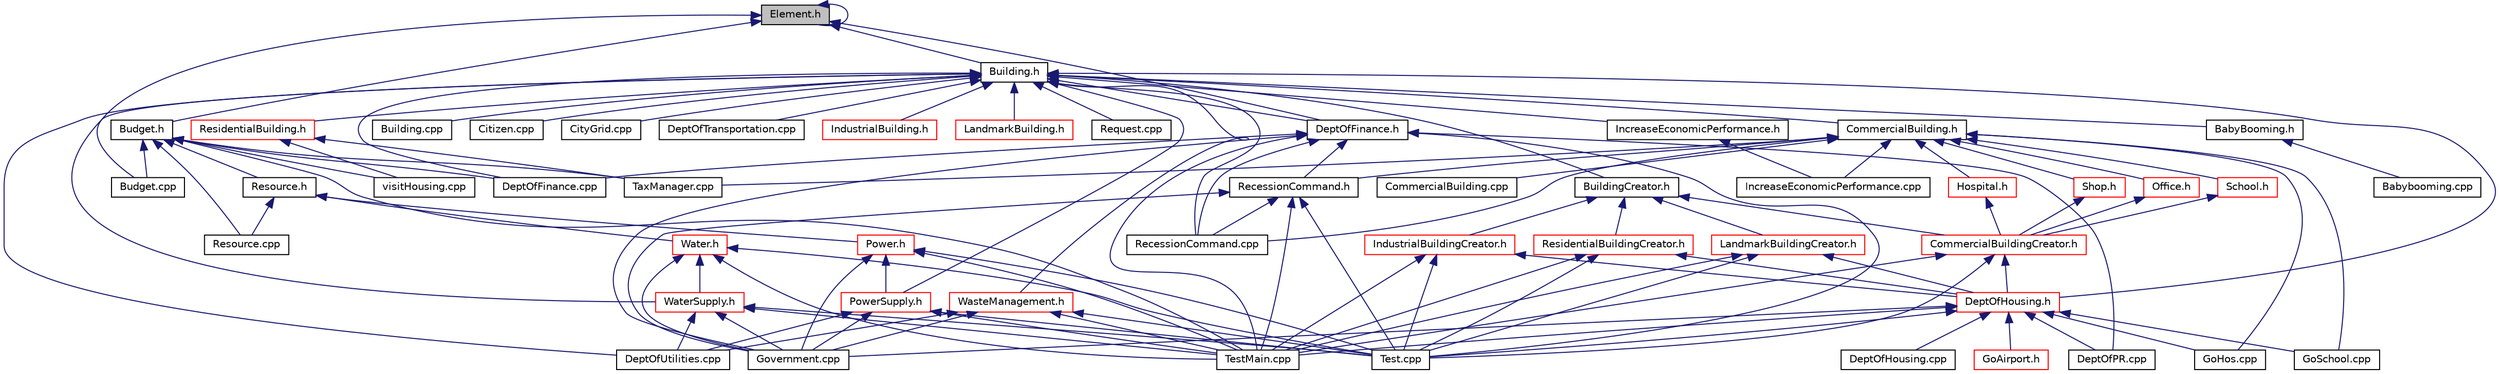digraph "Element.h"
{
 // LATEX_PDF_SIZE
  edge [fontname="Helvetica",fontsize="10",labelfontname="Helvetica",labelfontsize="10"];
  node [fontname="Helvetica",fontsize="10",shape=record];
  Node1 [label="Element.h",height=0.2,width=0.4,color="black", fillcolor="grey75", style="filled", fontcolor="black",tooltip=" "];
  Node1 -> Node2 [dir="back",color="midnightblue",fontsize="10",style="solid",fontname="Helvetica"];
  Node2 [label="Budget.cpp",height=0.2,width=0.4,color="black", fillcolor="white", style="filled",URL="$Budget_8cpp.html",tooltip=" "];
  Node1 -> Node3 [dir="back",color="midnightblue",fontsize="10",style="solid",fontname="Helvetica"];
  Node3 [label="Budget.h",height=0.2,width=0.4,color="black", fillcolor="white", style="filled",URL="$Budget_8h.html",tooltip="Declaration of the Budget class, representing the financial budget for tax and expenditure management..."];
  Node3 -> Node2 [dir="back",color="midnightblue",fontsize="10",style="solid",fontname="Helvetica"];
  Node3 -> Node4 [dir="back",color="midnightblue",fontsize="10",style="solid",fontname="Helvetica"];
  Node4 [label="DeptOfFinance.cpp",height=0.2,width=0.4,color="black", fillcolor="white", style="filled",URL="$DeptOfFinance_8cpp.html",tooltip=" "];
  Node3 -> Node5 [dir="back",color="midnightblue",fontsize="10",style="solid",fontname="Helvetica"];
  Node5 [label="Resource.cpp",height=0.2,width=0.4,color="black", fillcolor="white", style="filled",URL="$Resource_8cpp.html",tooltip=" "];
  Node3 -> Node6 [dir="back",color="midnightblue",fontsize="10",style="solid",fontname="Helvetica"];
  Node6 [label="Resource.h",height=0.2,width=0.4,color="black", fillcolor="white", style="filled",URL="$Resource_8h.html",tooltip="Declaration of the Resource class."];
  Node6 -> Node7 [dir="back",color="midnightblue",fontsize="10",style="solid",fontname="Helvetica"];
  Node7 [label="Power.h",height=0.2,width=0.4,color="red", fillcolor="white", style="filled",URL="$Power_8h.html",tooltip="Declaration of the Power class."];
  Node7 -> Node8 [dir="back",color="midnightblue",fontsize="10",style="solid",fontname="Helvetica"];
  Node8 [label="Government.cpp",height=0.2,width=0.4,color="black", fillcolor="white", style="filled",URL="$Government_8cpp.html",tooltip=" "];
  Node7 -> Node10 [dir="back",color="midnightblue",fontsize="10",style="solid",fontname="Helvetica"];
  Node10 [label="PowerSupply.h",height=0.2,width=0.4,color="red", fillcolor="white", style="filled",URL="$PowerSupply_8h.html",tooltip="Header file for the PowerSupply class, responsible for managing electricity generation and distributi..."];
  Node10 -> Node11 [dir="back",color="midnightblue",fontsize="10",style="solid",fontname="Helvetica"];
  Node11 [label="DeptOfUtilities.cpp",height=0.2,width=0.4,color="black", fillcolor="white", style="filled",URL="$DeptOfUtilities_8cpp.html",tooltip=" "];
  Node10 -> Node8 [dir="back",color="midnightblue",fontsize="10",style="solid",fontname="Helvetica"];
  Node10 -> Node14 [dir="back",color="midnightblue",fontsize="10",style="solid",fontname="Helvetica"];
  Node14 [label="Test.cpp",height=0.2,width=0.4,color="black", fillcolor="white", style="filled",URL="$Test_8cpp.html",tooltip=" "];
  Node10 -> Node15 [dir="back",color="midnightblue",fontsize="10",style="solid",fontname="Helvetica"];
  Node15 [label="TestMain.cpp",height=0.2,width=0.4,color="black", fillcolor="white", style="filled",URL="$TestMain_8cpp.html",tooltip=" "];
  Node7 -> Node14 [dir="back",color="midnightblue",fontsize="10",style="solid",fontname="Helvetica"];
  Node7 -> Node15 [dir="back",color="midnightblue",fontsize="10",style="solid",fontname="Helvetica"];
  Node6 -> Node5 [dir="back",color="midnightblue",fontsize="10",style="solid",fontname="Helvetica"];
  Node6 -> Node16 [dir="back",color="midnightblue",fontsize="10",style="solid",fontname="Helvetica"];
  Node16 [label="Water.h",height=0.2,width=0.4,color="red", fillcolor="white", style="filled",URL="$Water_8h.html",tooltip="Declaration of the Water class."];
  Node16 -> Node8 [dir="back",color="midnightblue",fontsize="10",style="solid",fontname="Helvetica"];
  Node16 -> Node14 [dir="back",color="midnightblue",fontsize="10",style="solid",fontname="Helvetica"];
  Node16 -> Node15 [dir="back",color="midnightblue",fontsize="10",style="solid",fontname="Helvetica"];
  Node16 -> Node18 [dir="back",color="midnightblue",fontsize="10",style="solid",fontname="Helvetica"];
  Node18 [label="WaterSupply.h",height=0.2,width=0.4,color="red", fillcolor="white", style="filled",URL="$WaterSupply_8h.html",tooltip="Header file for the WaterSupply class, responsible for managing water distribution and supply in the ..."];
  Node18 -> Node11 [dir="back",color="midnightblue",fontsize="10",style="solid",fontname="Helvetica"];
  Node18 -> Node8 [dir="back",color="midnightblue",fontsize="10",style="solid",fontname="Helvetica"];
  Node18 -> Node14 [dir="back",color="midnightblue",fontsize="10",style="solid",fontname="Helvetica"];
  Node18 -> Node15 [dir="back",color="midnightblue",fontsize="10",style="solid",fontname="Helvetica"];
  Node3 -> Node20 [dir="back",color="midnightblue",fontsize="10",style="solid",fontname="Helvetica"];
  Node20 [label="TaxManager.cpp",height=0.2,width=0.4,color="black", fillcolor="white", style="filled",URL="$TaxManager_8cpp.html",tooltip=" "];
  Node3 -> Node15 [dir="back",color="midnightblue",fontsize="10",style="solid",fontname="Helvetica"];
  Node3 -> Node21 [dir="back",color="midnightblue",fontsize="10",style="solid",fontname="Helvetica"];
  Node21 [label="visitHousing.cpp",height=0.2,width=0.4,color="black", fillcolor="white", style="filled",URL="$visitHousing_8cpp.html",tooltip=" "];
  Node1 -> Node22 [dir="back",color="midnightblue",fontsize="10",style="solid",fontname="Helvetica"];
  Node22 [label="Building.h",height=0.2,width=0.4,color="black", fillcolor="white", style="filled",URL="$Building_8h.html",tooltip="Declaration of the Building class."];
  Node22 -> Node23 [dir="back",color="midnightblue",fontsize="10",style="solid",fontname="Helvetica"];
  Node23 [label="BabyBooming.h",height=0.2,width=0.4,color="black", fillcolor="white", style="filled",URL="$BabyBooming_8h.html",tooltip=" "];
  Node23 -> Node24 [dir="back",color="midnightblue",fontsize="10",style="solid",fontname="Helvetica"];
  Node24 [label="Babybooming.cpp",height=0.2,width=0.4,color="black", fillcolor="white", style="filled",URL="$Babybooming_8cpp.html",tooltip=" "];
  Node22 -> Node25 [dir="back",color="midnightblue",fontsize="10",style="solid",fontname="Helvetica"];
  Node25 [label="Building.cpp",height=0.2,width=0.4,color="black", fillcolor="white", style="filled",URL="$Building_8cpp.html",tooltip=" "];
  Node22 -> Node26 [dir="back",color="midnightblue",fontsize="10",style="solid",fontname="Helvetica"];
  Node26 [label="BuildingCreator.h",height=0.2,width=0.4,color="black", fillcolor="white", style="filled",URL="$BuildingCreator_8h.html",tooltip="Defines the BuildingCreator interface for creating buildings."];
  Node26 -> Node27 [dir="back",color="midnightblue",fontsize="10",style="solid",fontname="Helvetica"];
  Node27 [label="CommercialBuildingCreator.h",height=0.2,width=0.4,color="red", fillcolor="white", style="filled",URL="$CommercialBuildingCreator_8h.html",tooltip="Declaration of the CommercialBuildingCreator class for commercial building creation."];
  Node27 -> Node29 [dir="back",color="midnightblue",fontsize="10",style="solid",fontname="Helvetica"];
  Node29 [label="DeptOfHousing.h",height=0.2,width=0.4,color="red", fillcolor="white", style="filled",URL="$DeptOfHousing_8h.html",tooltip=" "];
  Node29 -> Node30 [dir="back",color="midnightblue",fontsize="10",style="solid",fontname="Helvetica"];
  Node30 [label="DeptOfHousing.cpp",height=0.2,width=0.4,color="black", fillcolor="white", style="filled",URL="$DeptOfHousing_8cpp.html",tooltip=" "];
  Node29 -> Node31 [dir="back",color="midnightblue",fontsize="10",style="solid",fontname="Helvetica"];
  Node31 [label="DeptOfPR.cpp",height=0.2,width=0.4,color="black", fillcolor="white", style="filled",URL="$DeptOfPR_8cpp.html",tooltip=" "];
  Node29 -> Node32 [dir="back",color="midnightblue",fontsize="10",style="solid",fontname="Helvetica"];
  Node32 [label="GoAirport.h",height=0.2,width=0.4,color="red", fillcolor="white", style="filled",URL="$GoAirport_8h.html",tooltip="Part of the command design pattern allowing a citizen to travel from the current position to an airpo..."];
  Node29 -> Node34 [dir="back",color="midnightblue",fontsize="10",style="solid",fontname="Helvetica"];
  Node34 [label="GoHos.cpp",height=0.2,width=0.4,color="black", fillcolor="white", style="filled",URL="$GoHos_8cpp.html",tooltip=" "];
  Node29 -> Node35 [dir="back",color="midnightblue",fontsize="10",style="solid",fontname="Helvetica"];
  Node35 [label="GoSchool.cpp",height=0.2,width=0.4,color="black", fillcolor="white", style="filled",URL="$GoSchool_8cpp.html",tooltip=" "];
  Node29 -> Node8 [dir="back",color="midnightblue",fontsize="10",style="solid",fontname="Helvetica"];
  Node29 -> Node14 [dir="back",color="midnightblue",fontsize="10",style="solid",fontname="Helvetica"];
  Node29 -> Node15 [dir="back",color="midnightblue",fontsize="10",style="solid",fontname="Helvetica"];
  Node27 -> Node14 [dir="back",color="midnightblue",fontsize="10",style="solid",fontname="Helvetica"];
  Node27 -> Node15 [dir="back",color="midnightblue",fontsize="10",style="solid",fontname="Helvetica"];
  Node26 -> Node43 [dir="back",color="midnightblue",fontsize="10",style="solid",fontname="Helvetica"];
  Node43 [label="IndustrialBuildingCreator.h",height=0.2,width=0.4,color="red", fillcolor="white", style="filled",URL="$IndustrialBuildingCreator_8h.html",tooltip="Defines the IndustrialBuildingCreator class for creating industrial buildings."];
  Node43 -> Node29 [dir="back",color="midnightblue",fontsize="10",style="solid",fontname="Helvetica"];
  Node43 -> Node14 [dir="back",color="midnightblue",fontsize="10",style="solid",fontname="Helvetica"];
  Node43 -> Node15 [dir="back",color="midnightblue",fontsize="10",style="solid",fontname="Helvetica"];
  Node26 -> Node45 [dir="back",color="midnightblue",fontsize="10",style="solid",fontname="Helvetica"];
  Node45 [label="LandmarkBuildingCreator.h",height=0.2,width=0.4,color="red", fillcolor="white", style="filled",URL="$LandmarkBuildingCreator_8h.html",tooltip="Defines the LandmarkBuildingCreator class for creating landmark buildings."];
  Node45 -> Node29 [dir="back",color="midnightblue",fontsize="10",style="solid",fontname="Helvetica"];
  Node45 -> Node14 [dir="back",color="midnightblue",fontsize="10",style="solid",fontname="Helvetica"];
  Node45 -> Node15 [dir="back",color="midnightblue",fontsize="10",style="solid",fontname="Helvetica"];
  Node26 -> Node47 [dir="back",color="midnightblue",fontsize="10",style="solid",fontname="Helvetica"];
  Node47 [label="ResidentialBuildingCreator.h",height=0.2,width=0.4,color="red", fillcolor="white", style="filled",URL="$ResidentialBuildingCreator_8h.html",tooltip="Defines the ResidentialBuildingCreator class for creating residential buildings."];
  Node47 -> Node29 [dir="back",color="midnightblue",fontsize="10",style="solid",fontname="Helvetica"];
  Node47 -> Node14 [dir="back",color="midnightblue",fontsize="10",style="solid",fontname="Helvetica"];
  Node47 -> Node15 [dir="back",color="midnightblue",fontsize="10",style="solid",fontname="Helvetica"];
  Node22 -> Node49 [dir="back",color="midnightblue",fontsize="10",style="solid",fontname="Helvetica"];
  Node49 [label="Citizen.cpp",height=0.2,width=0.4,color="black", fillcolor="white", style="filled",URL="$Citizen_8cpp.html",tooltip=" "];
  Node22 -> Node50 [dir="back",color="midnightblue",fontsize="10",style="solid",fontname="Helvetica"];
  Node50 [label="CityGrid.cpp",height=0.2,width=0.4,color="black", fillcolor="white", style="filled",URL="$CityGrid_8cpp.html",tooltip=" "];
  Node22 -> Node51 [dir="back",color="midnightblue",fontsize="10",style="solid",fontname="Helvetica"];
  Node51 [label="CommercialBuilding.h",height=0.2,width=0.4,color="black", fillcolor="white", style="filled",URL="$CommercialBuilding_8h.html",tooltip="Declaration of the CommercialBuilding class."];
  Node51 -> Node52 [dir="back",color="midnightblue",fontsize="10",style="solid",fontname="Helvetica"];
  Node52 [label="CommercialBuilding.cpp",height=0.2,width=0.4,color="black", fillcolor="white", style="filled",URL="$CommercialBuilding_8cpp.html",tooltip=" "];
  Node51 -> Node34 [dir="back",color="midnightblue",fontsize="10",style="solid",fontname="Helvetica"];
  Node51 -> Node35 [dir="back",color="midnightblue",fontsize="10",style="solid",fontname="Helvetica"];
  Node51 -> Node53 [dir="back",color="midnightblue",fontsize="10",style="solid",fontname="Helvetica"];
  Node53 [label="Hospital.h",height=0.2,width=0.4,color="red", fillcolor="white", style="filled",URL="$Hospital_8h.html",tooltip="Declaration of the Hospital class."];
  Node53 -> Node27 [dir="back",color="midnightblue",fontsize="10",style="solid",fontname="Helvetica"];
  Node51 -> Node55 [dir="back",color="midnightblue",fontsize="10",style="solid",fontname="Helvetica"];
  Node55 [label="IncreaseEconomicPerformance.cpp",height=0.2,width=0.4,color="black", fillcolor="white", style="filled",URL="$IncreaseEconomicPerformance_8cpp.html",tooltip=" "];
  Node51 -> Node56 [dir="back",color="midnightblue",fontsize="10",style="solid",fontname="Helvetica"];
  Node56 [label="Office.h",height=0.2,width=0.4,color="red", fillcolor="white", style="filled",URL="$Office_8h.html",tooltip="Declaration of the Office class."];
  Node56 -> Node27 [dir="back",color="midnightblue",fontsize="10",style="solid",fontname="Helvetica"];
  Node51 -> Node58 [dir="back",color="midnightblue",fontsize="10",style="solid",fontname="Helvetica"];
  Node58 [label="RecessionCommand.cpp",height=0.2,width=0.4,color="black", fillcolor="white", style="filled",URL="$RecessionCommand_8cpp.html",tooltip=" "];
  Node51 -> Node59 [dir="back",color="midnightblue",fontsize="10",style="solid",fontname="Helvetica"];
  Node59 [label="RecessionCommand.h",height=0.2,width=0.4,color="black", fillcolor="white", style="filled",URL="$RecessionCommand_8h.html",tooltip="Defines the RecessionCommand class for handling city-wide recession events."];
  Node59 -> Node8 [dir="back",color="midnightblue",fontsize="10",style="solid",fontname="Helvetica"];
  Node59 -> Node58 [dir="back",color="midnightblue",fontsize="10",style="solid",fontname="Helvetica"];
  Node59 -> Node14 [dir="back",color="midnightblue",fontsize="10",style="solid",fontname="Helvetica"];
  Node59 -> Node15 [dir="back",color="midnightblue",fontsize="10",style="solid",fontname="Helvetica"];
  Node51 -> Node60 [dir="back",color="midnightblue",fontsize="10",style="solid",fontname="Helvetica"];
  Node60 [label="School.h",height=0.2,width=0.4,color="red", fillcolor="white", style="filled",URL="$School_8h.html",tooltip="Declaration of the School class."];
  Node60 -> Node27 [dir="back",color="midnightblue",fontsize="10",style="solid",fontname="Helvetica"];
  Node51 -> Node62 [dir="back",color="midnightblue",fontsize="10",style="solid",fontname="Helvetica"];
  Node62 [label="Shop.h",height=0.2,width=0.4,color="red", fillcolor="white", style="filled",URL="$Shop_8h.html",tooltip="Declaration of the Shop class."];
  Node62 -> Node27 [dir="back",color="midnightblue",fontsize="10",style="solid",fontname="Helvetica"];
  Node51 -> Node20 [dir="back",color="midnightblue",fontsize="10",style="solid",fontname="Helvetica"];
  Node22 -> Node4 [dir="back",color="midnightblue",fontsize="10",style="solid",fontname="Helvetica"];
  Node22 -> Node64 [dir="back",color="midnightblue",fontsize="10",style="solid",fontname="Helvetica"];
  Node64 [label="DeptOfFinance.h",height=0.2,width=0.4,color="black", fillcolor="white", style="filled",URL="$DeptOfFinance_8h.html",tooltip="Declaration of the DeptOfFinance class."];
  Node64 -> Node4 [dir="back",color="midnightblue",fontsize="10",style="solid",fontname="Helvetica"];
  Node64 -> Node31 [dir="back",color="midnightblue",fontsize="10",style="solid",fontname="Helvetica"];
  Node64 -> Node8 [dir="back",color="midnightblue",fontsize="10",style="solid",fontname="Helvetica"];
  Node64 -> Node58 [dir="back",color="midnightblue",fontsize="10",style="solid",fontname="Helvetica"];
  Node64 -> Node59 [dir="back",color="midnightblue",fontsize="10",style="solid",fontname="Helvetica"];
  Node64 -> Node14 [dir="back",color="midnightblue",fontsize="10",style="solid",fontname="Helvetica"];
  Node64 -> Node15 [dir="back",color="midnightblue",fontsize="10",style="solid",fontname="Helvetica"];
  Node22 -> Node29 [dir="back",color="midnightblue",fontsize="10",style="solid",fontname="Helvetica"];
  Node22 -> Node65 [dir="back",color="midnightblue",fontsize="10",style="solid",fontname="Helvetica"];
  Node65 [label="DeptOfTransportation.cpp",height=0.2,width=0.4,color="black", fillcolor="white", style="filled",URL="$DeptOfTransportation_8cpp.html",tooltip=" "];
  Node22 -> Node11 [dir="back",color="midnightblue",fontsize="10",style="solid",fontname="Helvetica"];
  Node22 -> Node66 [dir="back",color="midnightblue",fontsize="10",style="solid",fontname="Helvetica"];
  Node66 [label="IncreaseEconomicPerformance.h",height=0.2,width=0.4,color="black", fillcolor="white", style="filled",URL="$IncreaseEconomicPerformance_8h.html",tooltip=" "];
  Node66 -> Node55 [dir="back",color="midnightblue",fontsize="10",style="solid",fontname="Helvetica"];
  Node22 -> Node67 [dir="back",color="midnightblue",fontsize="10",style="solid",fontname="Helvetica"];
  Node67 [label="IndustrialBuilding.h",height=0.2,width=0.4,color="red", fillcolor="white", style="filled",URL="$IndustrialBuilding_8h.html",tooltip="Defines the IndustrialBuilding class, an abstract class for industrial buildings."];
  Node22 -> Node77 [dir="back",color="midnightblue",fontsize="10",style="solid",fontname="Helvetica"];
  Node77 [label="LandmarkBuilding.h",height=0.2,width=0.4,color="red", fillcolor="white", style="filled",URL="$LandmarkBuilding_8h.html",tooltip="Declaration of the LandmarkBuilding class representing landmark buildings."];
  Node22 -> Node10 [dir="back",color="midnightblue",fontsize="10",style="solid",fontname="Helvetica"];
  Node22 -> Node58 [dir="back",color="midnightblue",fontsize="10",style="solid",fontname="Helvetica"];
  Node22 -> Node85 [dir="back",color="midnightblue",fontsize="10",style="solid",fontname="Helvetica"];
  Node85 [label="Request.cpp",height=0.2,width=0.4,color="black", fillcolor="white", style="filled",URL="$Request_8cpp.html",tooltip=" "];
  Node22 -> Node86 [dir="back",color="midnightblue",fontsize="10",style="solid",fontname="Helvetica"];
  Node86 [label="ResidentialBuilding.h",height=0.2,width=0.4,color="red", fillcolor="white", style="filled",URL="$ResidentialBuilding_8h.html",tooltip="Defines the ResidentialBuilding class, an abstract class for residential buildings."];
  Node86 -> Node20 [dir="back",color="midnightblue",fontsize="10",style="solid",fontname="Helvetica"];
  Node86 -> Node21 [dir="back",color="midnightblue",fontsize="10",style="solid",fontname="Helvetica"];
  Node22 -> Node94 [dir="back",color="midnightblue",fontsize="10",style="solid",fontname="Helvetica"];
  Node94 [label="WasteManagement.h",height=0.2,width=0.4,color="red", fillcolor="white", style="filled",URL="$WasteManagement_8h.html",tooltip="Header file for the WasteManagement class, responsible for handling waste collection,..."];
  Node94 -> Node11 [dir="back",color="midnightblue",fontsize="10",style="solid",fontname="Helvetica"];
  Node94 -> Node8 [dir="back",color="midnightblue",fontsize="10",style="solid",fontname="Helvetica"];
  Node94 -> Node14 [dir="back",color="midnightblue",fontsize="10",style="solid",fontname="Helvetica"];
  Node94 -> Node15 [dir="back",color="midnightblue",fontsize="10",style="solid",fontname="Helvetica"];
  Node22 -> Node18 [dir="back",color="midnightblue",fontsize="10",style="solid",fontname="Helvetica"];
  Node1 -> Node64 [dir="back",color="midnightblue",fontsize="10",style="solid",fontname="Helvetica"];
  Node1 -> Node1 [dir="back",color="midnightblue",fontsize="10",style="solid",fontname="Helvetica"];
}
